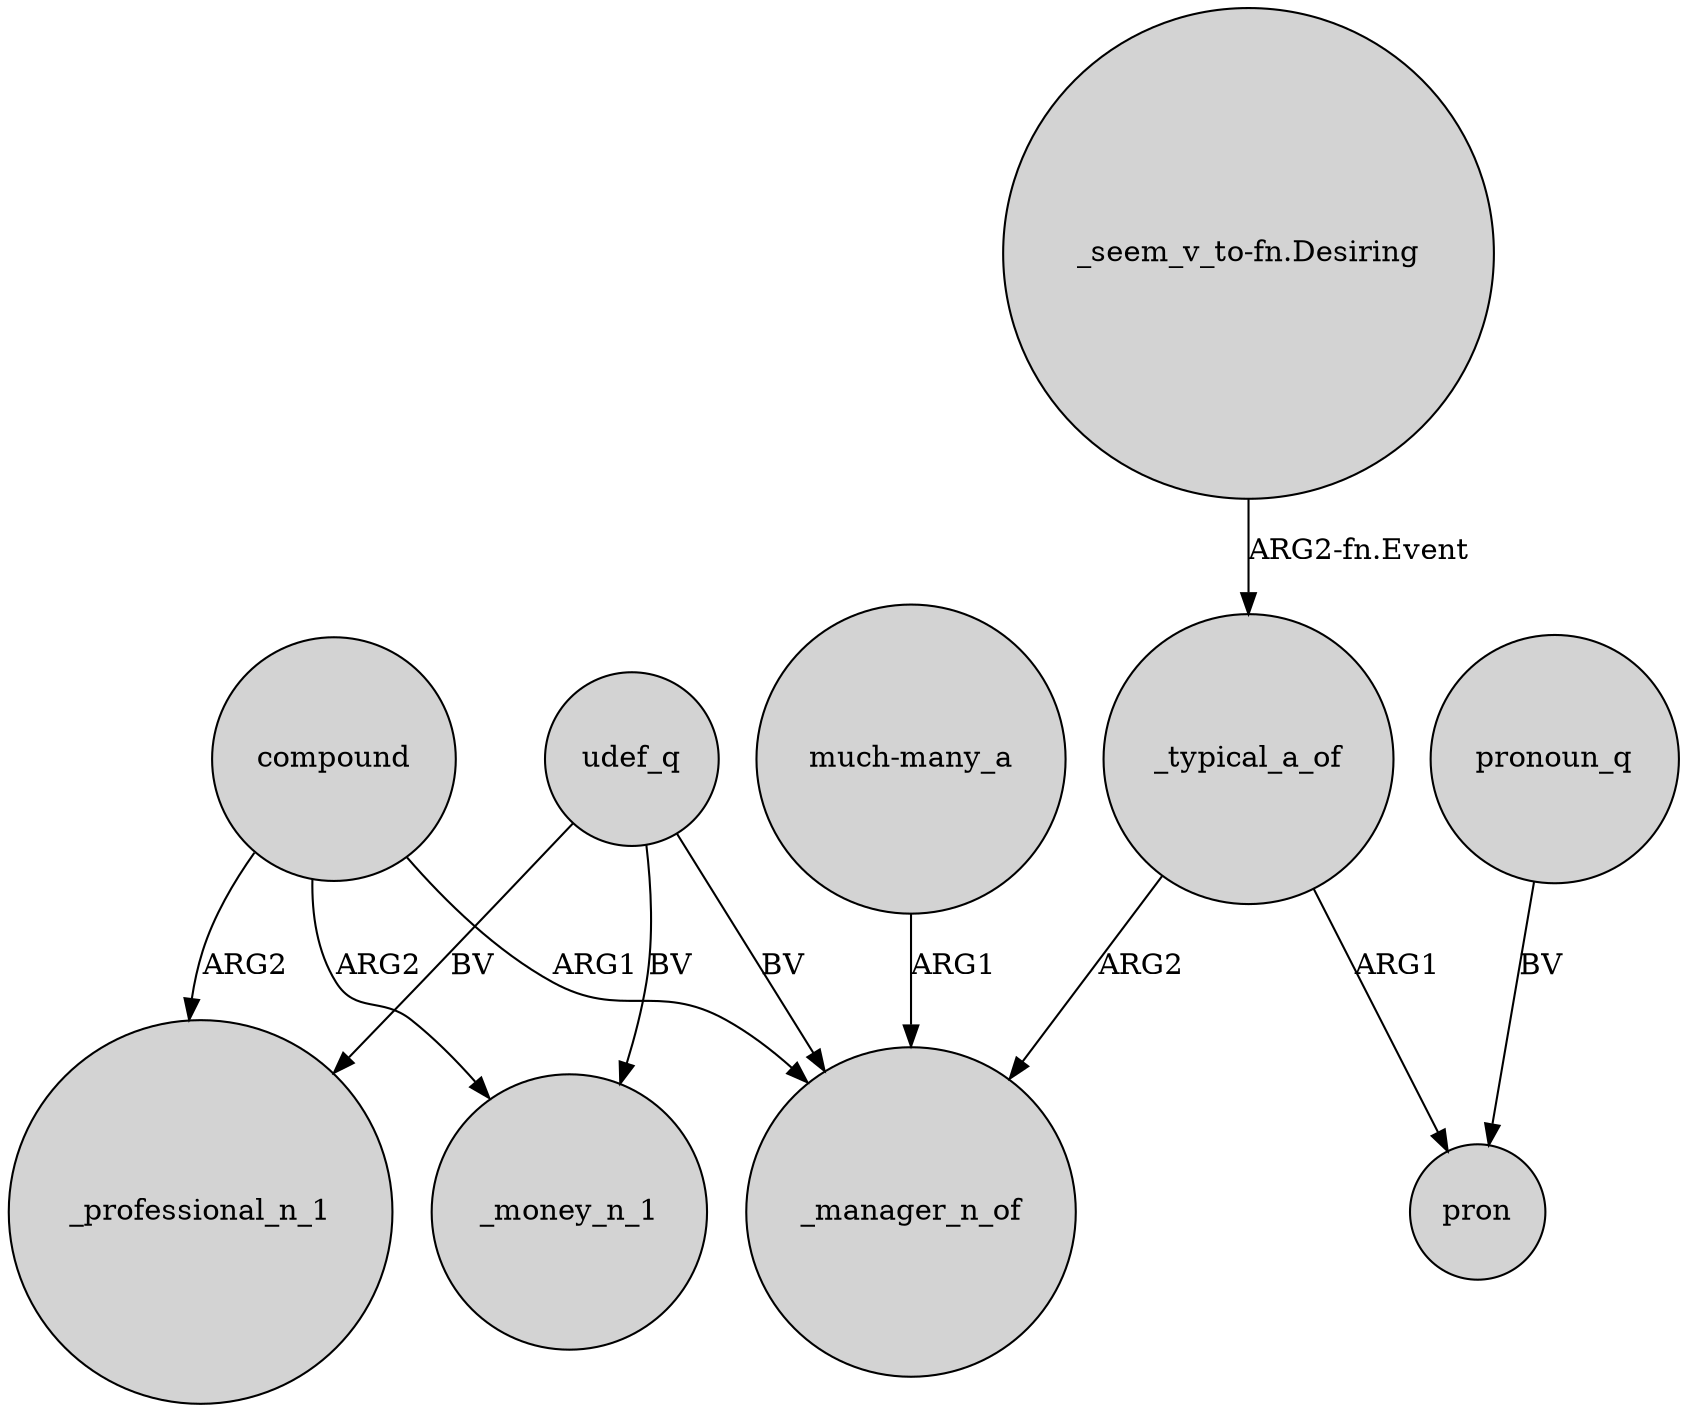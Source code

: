 digraph {
	node [shape=circle style=filled]
	compound -> _professional_n_1 [label=ARG2]
	_typical_a_of -> _manager_n_of [label=ARG2]
	udef_q -> _money_n_1 [label=BV]
	"much-many_a" -> _manager_n_of [label=ARG1]
	_typical_a_of -> pron [label=ARG1]
	udef_q -> _professional_n_1 [label=BV]
	udef_q -> _manager_n_of [label=BV]
	compound -> _money_n_1 [label=ARG2]
	compound -> _manager_n_of [label=ARG1]
	"_seem_v_to-fn.Desiring" -> _typical_a_of [label="ARG2-fn.Event"]
	pronoun_q -> pron [label=BV]
}
